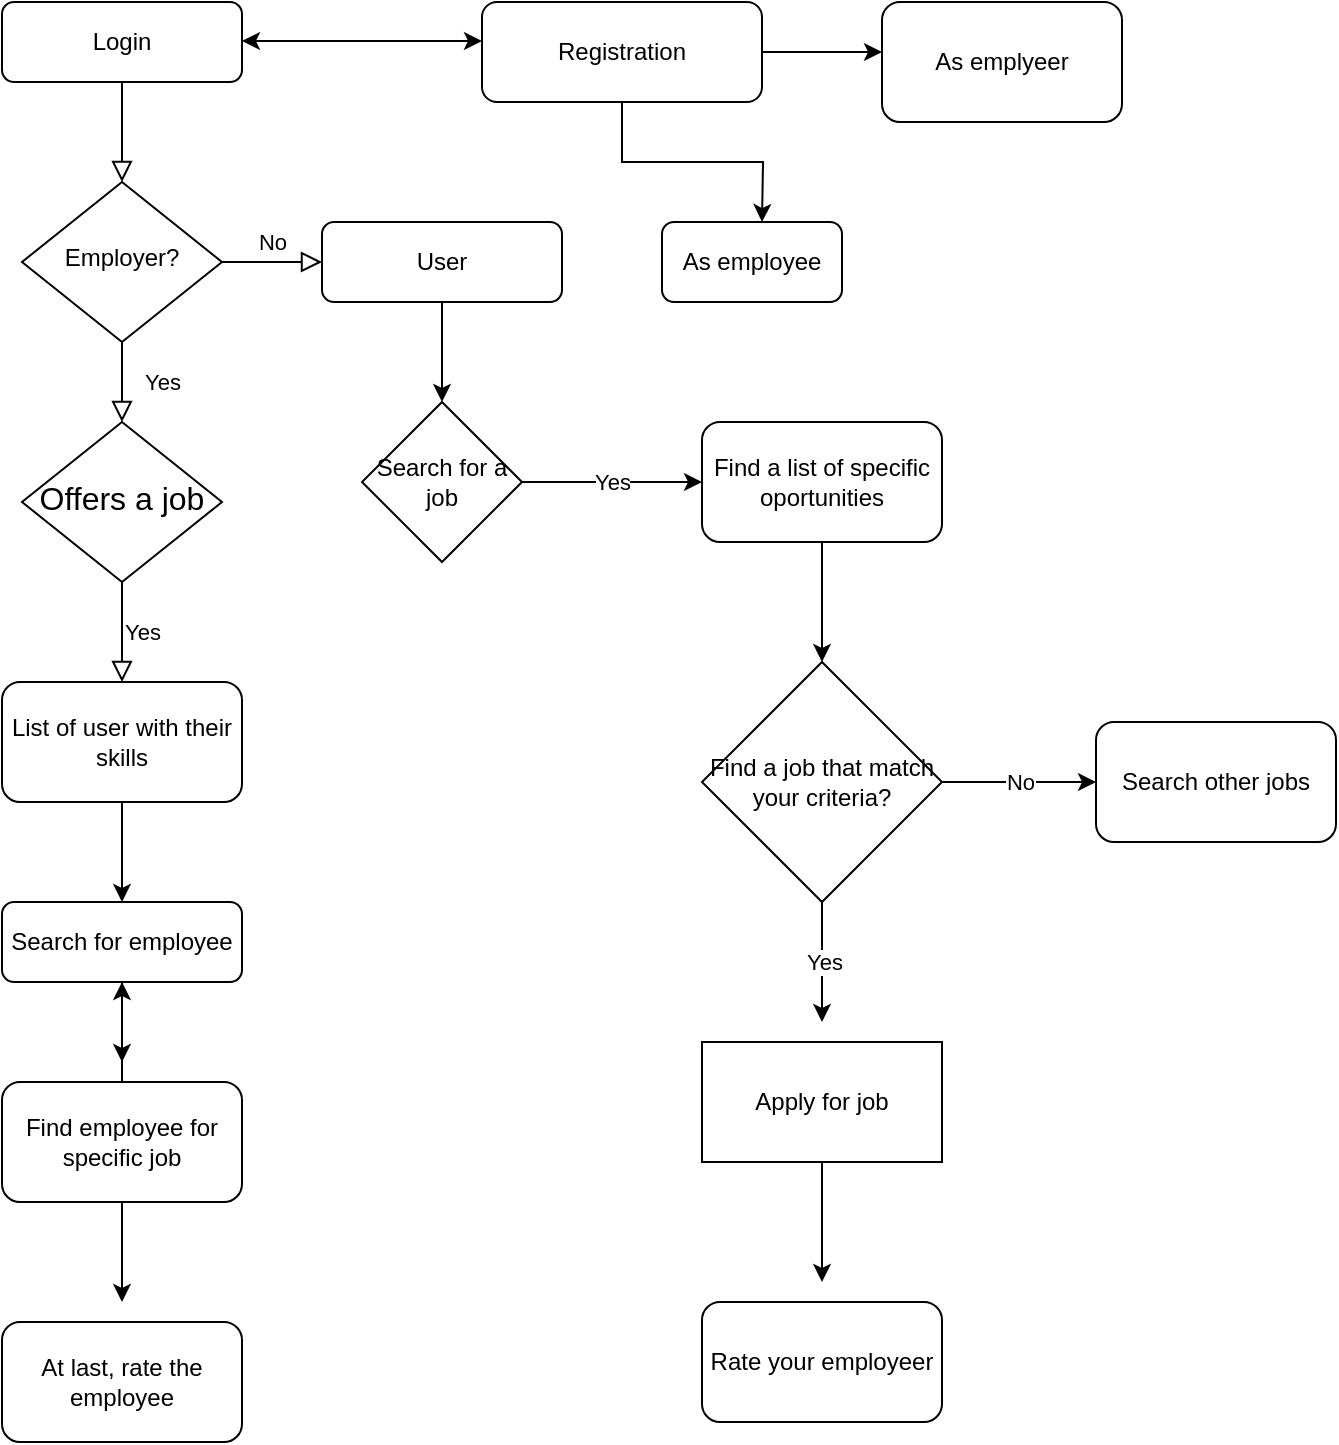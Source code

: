 <mxfile version="12.8.1" type="device"><diagram id="C5RBs43oDa-KdzZeNtuy" name="Page-1"><mxGraphModel dx="868" dy="433" grid="1" gridSize="10" guides="1" tooltips="1" connect="1" arrows="1" fold="1" page="1" pageScale="1" pageWidth="827" pageHeight="1169" math="0" shadow="0"><root><mxCell id="WIyWlLk6GJQsqaUBKTNV-0"/><mxCell id="WIyWlLk6GJQsqaUBKTNV-1" parent="WIyWlLk6GJQsqaUBKTNV-0"/><mxCell id="WIyWlLk6GJQsqaUBKTNV-2" value="" style="rounded=0;html=1;jettySize=auto;orthogonalLoop=1;fontSize=11;endArrow=block;endFill=0;endSize=8;strokeWidth=1;shadow=0;labelBackgroundColor=none;edgeStyle=orthogonalEdgeStyle;" parent="WIyWlLk6GJQsqaUBKTNV-1" source="WIyWlLk6GJQsqaUBKTNV-3" target="WIyWlLk6GJQsqaUBKTNV-6" edge="1"><mxGeometry relative="1" as="geometry"/></mxCell><mxCell id="WIyWlLk6GJQsqaUBKTNV-3" value="Login" style="rounded=1;whiteSpace=wrap;html=1;fontSize=12;glass=0;strokeWidth=1;shadow=0;" parent="WIyWlLk6GJQsqaUBKTNV-1" vertex="1"><mxGeometry x="160" y="80" width="120" height="40" as="geometry"/></mxCell><mxCell id="WIyWlLk6GJQsqaUBKTNV-4" value="Yes" style="rounded=0;html=1;jettySize=auto;orthogonalLoop=1;fontSize=11;endArrow=block;endFill=0;endSize=8;strokeWidth=1;shadow=0;labelBackgroundColor=none;edgeStyle=orthogonalEdgeStyle;" parent="WIyWlLk6GJQsqaUBKTNV-1" source="WIyWlLk6GJQsqaUBKTNV-6" edge="1"><mxGeometry y="20" relative="1" as="geometry"><mxPoint as="offset"/><mxPoint x="220" y="290" as="targetPoint"/></mxGeometry></mxCell><mxCell id="WIyWlLk6GJQsqaUBKTNV-5" value="No" style="edgeStyle=orthogonalEdgeStyle;rounded=0;html=1;jettySize=auto;orthogonalLoop=1;fontSize=11;endArrow=block;endFill=0;endSize=8;strokeWidth=1;shadow=0;labelBackgroundColor=none;" parent="WIyWlLk6GJQsqaUBKTNV-1" source="WIyWlLk6GJQsqaUBKTNV-6" target="WIyWlLk6GJQsqaUBKTNV-7" edge="1"><mxGeometry y="10" relative="1" as="geometry"><mxPoint as="offset"/></mxGeometry></mxCell><mxCell id="WIyWlLk6GJQsqaUBKTNV-6" value="Employer?" style="rhombus;whiteSpace=wrap;html=1;shadow=0;fontFamily=Helvetica;fontSize=12;align=center;strokeWidth=1;spacing=6;spacingTop=-4;" parent="WIyWlLk6GJQsqaUBKTNV-1" vertex="1"><mxGeometry x="170" y="170" width="100" height="80" as="geometry"/></mxCell><mxCell id="WIyWlLk6GJQsqaUBKTNV-7" value="User" style="rounded=1;whiteSpace=wrap;html=1;fontSize=12;glass=0;strokeWidth=1;shadow=0;" parent="WIyWlLk6GJQsqaUBKTNV-1" vertex="1"><mxGeometry x="320" y="190" width="120" height="40" as="geometry"/></mxCell><mxCell id="WIyWlLk6GJQsqaUBKTNV-9" value="Yes" style="edgeStyle=orthogonalEdgeStyle;rounded=0;html=1;jettySize=auto;orthogonalLoop=1;fontSize=11;endArrow=block;endFill=0;endSize=8;strokeWidth=1;shadow=0;labelBackgroundColor=none;" parent="WIyWlLk6GJQsqaUBKTNV-1" edge="1"><mxGeometry y="10" relative="1" as="geometry"><mxPoint as="offset"/><mxPoint x="220" y="370" as="sourcePoint"/><mxPoint x="220" y="420" as="targetPoint"/></mxGeometry></mxCell><mxCell id="WIyWlLk6GJQsqaUBKTNV-10" value="&lt;font size=&quot;3&quot;&gt;Offers a job&lt;/font&gt;" style="rhombus;whiteSpace=wrap;html=1;shadow=0;fontFamily=Helvetica;fontSize=12;align=center;strokeWidth=1;spacing=6;spacingTop=-4;" parent="WIyWlLk6GJQsqaUBKTNV-1" vertex="1"><mxGeometry x="170" y="290" width="100" height="80" as="geometry"/></mxCell><mxCell id="n1K-FH376HzS0V6Ew5aZ-8" style="edgeStyle=orthogonalEdgeStyle;rounded=0;orthogonalLoop=1;jettySize=auto;html=1;" edge="1" parent="WIyWlLk6GJQsqaUBKTNV-1" source="WIyWlLk6GJQsqaUBKTNV-12"><mxGeometry relative="1" as="geometry"><mxPoint x="220" y="610" as="targetPoint"/></mxGeometry></mxCell><mxCell id="WIyWlLk6GJQsqaUBKTNV-12" value="Search for employee" style="rounded=1;whiteSpace=wrap;html=1;fontSize=12;glass=0;strokeWidth=1;shadow=0;" parent="WIyWlLk6GJQsqaUBKTNV-1" vertex="1"><mxGeometry x="160" y="530" width="120" height="40" as="geometry"/></mxCell><mxCell id="n1K-FH376HzS0V6Ew5aZ-2" value="" style="endArrow=classic;startArrow=classic;html=1;" edge="1" parent="WIyWlLk6GJQsqaUBKTNV-1"><mxGeometry width="50" height="50" relative="1" as="geometry"><mxPoint x="280" y="99.5" as="sourcePoint"/><mxPoint x="400" y="99.5" as="targetPoint"/></mxGeometry></mxCell><mxCell id="n1K-FH376HzS0V6Ew5aZ-20" style="edgeStyle=orthogonalEdgeStyle;rounded=0;orthogonalLoop=1;jettySize=auto;html=1;" edge="1" parent="WIyWlLk6GJQsqaUBKTNV-1" source="n1K-FH376HzS0V6Ew5aZ-3"><mxGeometry relative="1" as="geometry"><mxPoint x="540" y="190" as="targetPoint"/></mxGeometry></mxCell><mxCell id="n1K-FH376HzS0V6Ew5aZ-21" style="edgeStyle=orthogonalEdgeStyle;rounded=0;orthogonalLoop=1;jettySize=auto;html=1;" edge="1" parent="WIyWlLk6GJQsqaUBKTNV-1" source="n1K-FH376HzS0V6Ew5aZ-3"><mxGeometry relative="1" as="geometry"><mxPoint x="600" y="105" as="targetPoint"/></mxGeometry></mxCell><mxCell id="n1K-FH376HzS0V6Ew5aZ-3" value="Registration" style="rounded=1;whiteSpace=wrap;html=1;" vertex="1" parent="WIyWlLk6GJQsqaUBKTNV-1"><mxGeometry x="400" y="80" width="140" height="50" as="geometry"/></mxCell><mxCell id="n1K-FH376HzS0V6Ew5aZ-4" value="Search for a job" style="rhombus;whiteSpace=wrap;html=1;" vertex="1" parent="WIyWlLk6GJQsqaUBKTNV-1"><mxGeometry x="340" y="280" width="80" height="80" as="geometry"/></mxCell><mxCell id="n1K-FH376HzS0V6Ew5aZ-5" value="" style="endArrow=classic;html=1;entryX=0.5;entryY=0;entryDx=0;entryDy=0;" edge="1" parent="WIyWlLk6GJQsqaUBKTNV-1" target="n1K-FH376HzS0V6Ew5aZ-4"><mxGeometry width="50" height="50" relative="1" as="geometry"><mxPoint x="380" y="230" as="sourcePoint"/><mxPoint x="430" y="180" as="targetPoint"/></mxGeometry></mxCell><mxCell id="n1K-FH376HzS0V6Ew5aZ-6" value="Yes" style="endArrow=classic;html=1;" edge="1" parent="WIyWlLk6GJQsqaUBKTNV-1"><mxGeometry width="50" height="50" relative="1" as="geometry"><mxPoint x="420" y="320" as="sourcePoint"/><mxPoint x="510" y="320" as="targetPoint"/></mxGeometry></mxCell><mxCell id="n1K-FH376HzS0V6Ew5aZ-12" style="edgeStyle=orthogonalEdgeStyle;rounded=0;orthogonalLoop=1;jettySize=auto;html=1;" edge="1" parent="WIyWlLk6GJQsqaUBKTNV-1" source="n1K-FH376HzS0V6Ew5aZ-7" target="n1K-FH376HzS0V6Ew5aZ-13"><mxGeometry relative="1" as="geometry"><mxPoint x="570" y="410" as="targetPoint"/></mxGeometry></mxCell><mxCell id="n1K-FH376HzS0V6Ew5aZ-7" value="Find a list of specific oportunities" style="rounded=1;whiteSpace=wrap;html=1;" vertex="1" parent="WIyWlLk6GJQsqaUBKTNV-1"><mxGeometry x="510" y="290" width="120" height="60" as="geometry"/></mxCell><mxCell id="n1K-FH376HzS0V6Ew5aZ-10" style="edgeStyle=orthogonalEdgeStyle;rounded=0;orthogonalLoop=1;jettySize=auto;html=1;exitX=0.5;exitY=1;exitDx=0;exitDy=0;" edge="1" parent="WIyWlLk6GJQsqaUBKTNV-1" source="n1K-FH376HzS0V6Ew5aZ-9"><mxGeometry relative="1" as="geometry"><mxPoint x="220" y="730" as="targetPoint"/></mxGeometry></mxCell><mxCell id="n1K-FH376HzS0V6Ew5aZ-26" value="" style="edgeStyle=orthogonalEdgeStyle;rounded=0;orthogonalLoop=1;jettySize=auto;html=1;" edge="1" parent="WIyWlLk6GJQsqaUBKTNV-1" source="n1K-FH376HzS0V6Ew5aZ-9" target="WIyWlLk6GJQsqaUBKTNV-12"><mxGeometry relative="1" as="geometry"><Array as="points"><mxPoint x="220" y="610"/><mxPoint x="220" y="610"/></Array></mxGeometry></mxCell><mxCell id="n1K-FH376HzS0V6Ew5aZ-9" value="Find employee for specific job" style="rounded=1;whiteSpace=wrap;html=1;" vertex="1" parent="WIyWlLk6GJQsqaUBKTNV-1"><mxGeometry x="160" y="620" width="120" height="60" as="geometry"/></mxCell><mxCell id="n1K-FH376HzS0V6Ew5aZ-11" value="At last, rate the employee" style="rounded=1;whiteSpace=wrap;html=1;" vertex="1" parent="WIyWlLk6GJQsqaUBKTNV-1"><mxGeometry x="160" y="740" width="120" height="60" as="geometry"/></mxCell><mxCell id="n1K-FH376HzS0V6Ew5aZ-14" value="Yes" style="edgeStyle=orthogonalEdgeStyle;rounded=0;orthogonalLoop=1;jettySize=auto;html=1;" edge="1" parent="WIyWlLk6GJQsqaUBKTNV-1" source="n1K-FH376HzS0V6Ew5aZ-13"><mxGeometry relative="1" as="geometry"><mxPoint x="570" y="590" as="targetPoint"/></mxGeometry></mxCell><mxCell id="n1K-FH376HzS0V6Ew5aZ-16" value="No" style="edgeStyle=orthogonalEdgeStyle;rounded=0;orthogonalLoop=1;jettySize=auto;html=1;" edge="1" parent="WIyWlLk6GJQsqaUBKTNV-1" source="n1K-FH376HzS0V6Ew5aZ-13" target="n1K-FH376HzS0V6Ew5aZ-17"><mxGeometry relative="1" as="geometry"><mxPoint x="690" y="470" as="targetPoint"/></mxGeometry></mxCell><mxCell id="n1K-FH376HzS0V6Ew5aZ-13" value="Find a job that match your criteria?" style="rhombus;whiteSpace=wrap;html=1;" vertex="1" parent="WIyWlLk6GJQsqaUBKTNV-1"><mxGeometry x="510" y="410" width="120" height="120" as="geometry"/></mxCell><mxCell id="n1K-FH376HzS0V6Ew5aZ-18" style="edgeStyle=orthogonalEdgeStyle;rounded=0;orthogonalLoop=1;jettySize=auto;html=1;" edge="1" parent="WIyWlLk6GJQsqaUBKTNV-1" source="n1K-FH376HzS0V6Ew5aZ-15"><mxGeometry relative="1" as="geometry"><mxPoint x="570" y="720" as="targetPoint"/></mxGeometry></mxCell><mxCell id="n1K-FH376HzS0V6Ew5aZ-15" value="Apply for job" style="rounded=0;whiteSpace=wrap;html=1;" vertex="1" parent="WIyWlLk6GJQsqaUBKTNV-1"><mxGeometry x="510" y="600" width="120" height="60" as="geometry"/></mxCell><mxCell id="n1K-FH376HzS0V6Ew5aZ-17" value="Search other jobs" style="rounded=1;whiteSpace=wrap;html=1;" vertex="1" parent="WIyWlLk6GJQsqaUBKTNV-1"><mxGeometry x="707" y="440" width="120" height="60" as="geometry"/></mxCell><mxCell id="n1K-FH376HzS0V6Ew5aZ-19" value="Rate your employeer" style="rounded=1;whiteSpace=wrap;html=1;" vertex="1" parent="WIyWlLk6GJQsqaUBKTNV-1"><mxGeometry x="510" y="730" width="120" height="60" as="geometry"/></mxCell><mxCell id="n1K-FH376HzS0V6Ew5aZ-22" value="As employee" style="rounded=1;whiteSpace=wrap;html=1;" vertex="1" parent="WIyWlLk6GJQsqaUBKTNV-1"><mxGeometry x="490" y="190" width="90" height="40" as="geometry"/></mxCell><mxCell id="n1K-FH376HzS0V6Ew5aZ-23" value="As emplyeer" style="rounded=1;whiteSpace=wrap;html=1;" vertex="1" parent="WIyWlLk6GJQsqaUBKTNV-1"><mxGeometry x="600" y="80" width="120" height="60" as="geometry"/></mxCell><mxCell id="n1K-FH376HzS0V6Ew5aZ-25" style="edgeStyle=orthogonalEdgeStyle;rounded=0;orthogonalLoop=1;jettySize=auto;html=1;entryX=0.5;entryY=0;entryDx=0;entryDy=0;" edge="1" parent="WIyWlLk6GJQsqaUBKTNV-1" source="n1K-FH376HzS0V6Ew5aZ-24" target="WIyWlLk6GJQsqaUBKTNV-12"><mxGeometry relative="1" as="geometry"><mxPoint x="220" y="520" as="targetPoint"/></mxGeometry></mxCell><mxCell id="n1K-FH376HzS0V6Ew5aZ-24" value="List of user with their skills" style="rounded=1;whiteSpace=wrap;html=1;" vertex="1" parent="WIyWlLk6GJQsqaUBKTNV-1"><mxGeometry x="160" y="420" width="120" height="60" as="geometry"/></mxCell></root></mxGraphModel></diagram></mxfile>